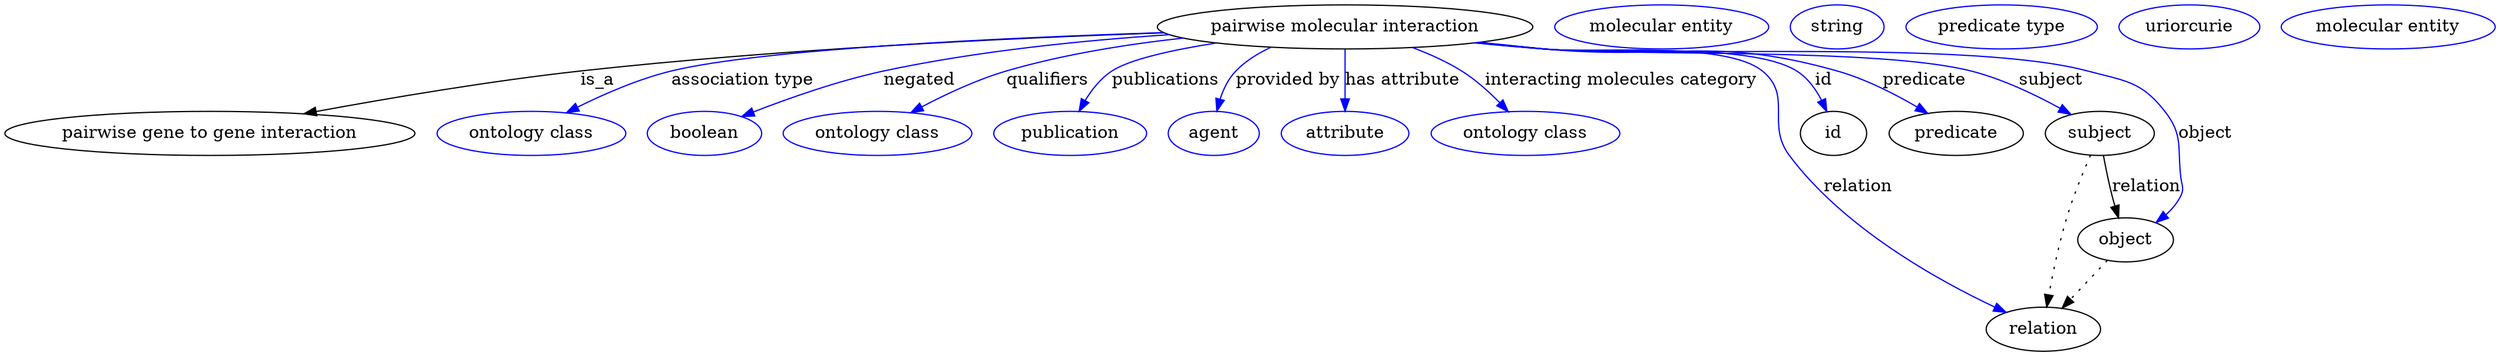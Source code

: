 digraph {
	graph [bb="0,0,1643.9,283"];
	node [label="\N"];
	"pairwise molecular interaction"	 [height=0.5,
		label="pairwise molecular interaction",
		pos="888.04,265",
		width=3.2858];
	"pairwise gene to gene interaction"	 [height=0.5,
		pos="128.04,178",
		width=3.5566];
	"pairwise molecular interaction" -> "pairwise gene to gene interaction"	 [label=is_a,
		lp="395.04,221.5",
		pos="e,193.96,193.5 772.77,260.88 670.34,256.24 516.73,246.88 384.04,229 322.99,220.77 254.59,206.9 203.86,195.7"];
	"association type"	 [color=blue,
		height=0.5,
		label="ontology class",
		pos="336.04,178",
		width=1.7151];
	"pairwise molecular interaction" -> "association type"	 [color=blue,
		label="association type",
		lp="496.04,221.5",
		pos="e,365.11,194.03 774.42,259.88 666.04,254.23 510.84,243.91 452.04,229 424.98,222.14 396.25,209.55 374.15,198.6",
		style=solid];
	negated	 [color=blue,
		height=0.5,
		label=boolean,
		pos="454.04,178",
		width=1.0652];
	"pairwise molecular interaction" -> negated	 [color=blue,
		label=negated,
		lp="610.54,221.5",
		pos="e,481.59,190.69 778.62,258.13 721.53,252.97 650.88,244.09 589.04,229 554.9,220.67 517.64,206.16 490.93,194.74",
		style=solid];
	qualifiers	 [color=blue,
		height=0.5,
		label="ontology class",
		pos="572.04,178",
		width=1.7151];
	"pairwise molecular interaction" -> qualifiers	 [color=blue,
		label=qualifiers,
		lp="694.04,221.5",
		pos="e,597.49,194.48 787.25,255.52 749.22,250.14 706,241.8 668.04,229 646.57,221.76 624.12,210.09 606.33,199.74",
		style=solid];
	publications	 [color=blue,
		height=0.5,
		label=publication,
		pos="702.04,178",
		width=1.3902];
	"pairwise molecular interaction" -> publications	 [color=blue,
		label=publications,
		lp="771.54,221.5",
		pos="e,710.58,196.16 810.03,251.46 780.18,245.22 750.34,237.34 738.04,229 729.02,222.89 721.54,213.71 715.77,204.83",
		style=solid];
	"provided by"	 [color=blue,
		height=0.5,
		label=agent,
		pos="800.04,178",
		width=0.83048];
	"pairwise molecular interaction" -> "provided by"	 [color=blue,
		label="provided by",
		lp="851.04,221.5",
		pos="e,802.99,196.22 843.01,248.24 833.81,243.18 824.87,236.83 818.04,229 812.33,222.46 808.4,214 805.71,205.85",
		style=solid];
	"has attribute"	 [color=blue,
		height=0.5,
		label=attribute,
		pos="888.04,178",
		width=1.1193];
	"pairwise molecular interaction" -> "has attribute"	 [color=blue,
		label="has attribute",
		lp="921.54,221.5",
		pos="e,888.04,196 888.04,246.97 888.04,235.19 888.04,219.56 888.04,206.16",
		style=solid];
	"interacting molecules category"	 [color=blue,
		height=0.5,
		label="ontology class",
		pos="1008,178",
		width=1.7151];
	"pairwise molecular interaction" -> "interacting molecules category"	 [color=blue,
		label="interacting molecules category",
		lp="1057,221.5",
		pos="e,992.29,195.85 925.2,247.8 935.55,242.36 946.55,235.94 956.04,229 966.3,221.5 976.53,212.02 985.16,203.28",
		style=solid];
	subject	 [height=0.5,
		pos="1390,178",
		width=0.99297];
	"pairwise molecular interaction" -> subject	 [color=blue,
		label=subject,
		lp="1348.5,221.5",
		pos="e,1368.8,192.53 971.61,252.23 986.07,250.29 1001,248.45 1015,247 1138.2,234.3 1173.9,262.54 1293,229 1317,222.27 1341.7,209.13 1360.2,\
197.87",
		style=solid];
	id	 [height=0.5,
		pos="1205,178",
		width=0.75];
	"pairwise molecular interaction" -> id	 [color=blue,
		label=id,
		lp="1195.5,221.5",
		pos="e,1199.4,195.6 973.73,252.51 987.53,250.6 1001.7,248.7 1015,247 1050.5,242.49 1145,248.47 1175,229 1183.9,223.27 1190.4,213.97 1195.1,\
204.86",
		style=solid];
	predicate	 [height=0.5,
		pos="1293,178",
		width=1.1916];
	"pairwise molecular interaction" -> predicate	 [color=blue,
		label=predicate,
		lp="1264,221.5",
		pos="e,1271.9,193.8 973.02,252.4 987.04,250.48 1001.4,248.61 1015,247 1099.3,237.05 1124.3,254.86 1205,229 1225.8,222.37 1246.9,210.31 \
1263.3,199.58",
		style=solid];
	relation	 [height=0.5,
		pos="1350,18",
		width=1.0471];
	"pairwise molecular interaction" -> relation	 [color=blue,
		label=relation,
		lp="1217,134.5",
		pos="e,1324.6,31.545 974.8,252.67 988.27,250.76 1002,248.82 1015,247 1043.9,242.95 1122.5,247.49 1145,229 1170.1,208.41 1150.2,186.42 \
1169,160 1208.5,104.7 1275.5,60.187 1315.9,36.546",
		style=solid];
	object	 [height=0.5,
		pos="1410,91",
		width=0.9027];
	"pairwise molecular interaction" -> object	 [color=blue,
		label=object,
		lp="1463,178",
		pos="e,1430.2,105.27 970.91,252.15 985.59,250.19 1000.7,248.37 1015,247 1094.1,239.42 1295.4,249.92 1372,229 1402.5,220.68 1415.8,221.1 \
1435,196 1450,176.48 1444.4,166.44 1447,142 1447.8,135.37 1449.6,133.14 1447,127 1444.8,121.74 1441.4,116.86 1437.5,112.51",
		style=solid];
	subject -> relation	 [pos="e,1353.3,36.239 1384.1,159.97 1379.6,146.12 1373.5,126.47 1369,109 1363.7,88.088 1358.7,64.188 1355.2,46.13",
		style=dotted];
	subject -> object	 [label=relation,
		lp="1422,134.5",
		pos="e,1405.9,109 1394.2,159.97 1396.9,148.08 1400.6,132.25 1403.7,118.76"];
	"pairwise molecular interaction_subject"	 [color=blue,
		height=0.5,
		label="molecular entity",
		pos="1093,265",
		width=1.9137];
	"pairwise molecular interaction_id"	 [color=blue,
		height=0.5,
		label=string,
		pos="1210,265",
		width=0.84854];
	"pairwise molecular interaction_predicate"	 [color=blue,
		height=0.5,
		label="predicate type",
		pos="1319,265",
		width=1.679];
	"pairwise molecular interaction_relation"	 [color=blue,
		height=0.5,
		label=uriorcurie,
		pos="1443,265",
		width=1.2638];
	object -> relation	 [pos="e,1364,35.006 1396.4,74.435 1388.8,65.141 1379.1,53.359 1370.6,42.968",
		style=dotted];
	"pairwise molecular interaction_object"	 [color=blue,
		height=0.5,
		label="molecular entity",
		pos="1575,265",
		width=1.9137];
}

